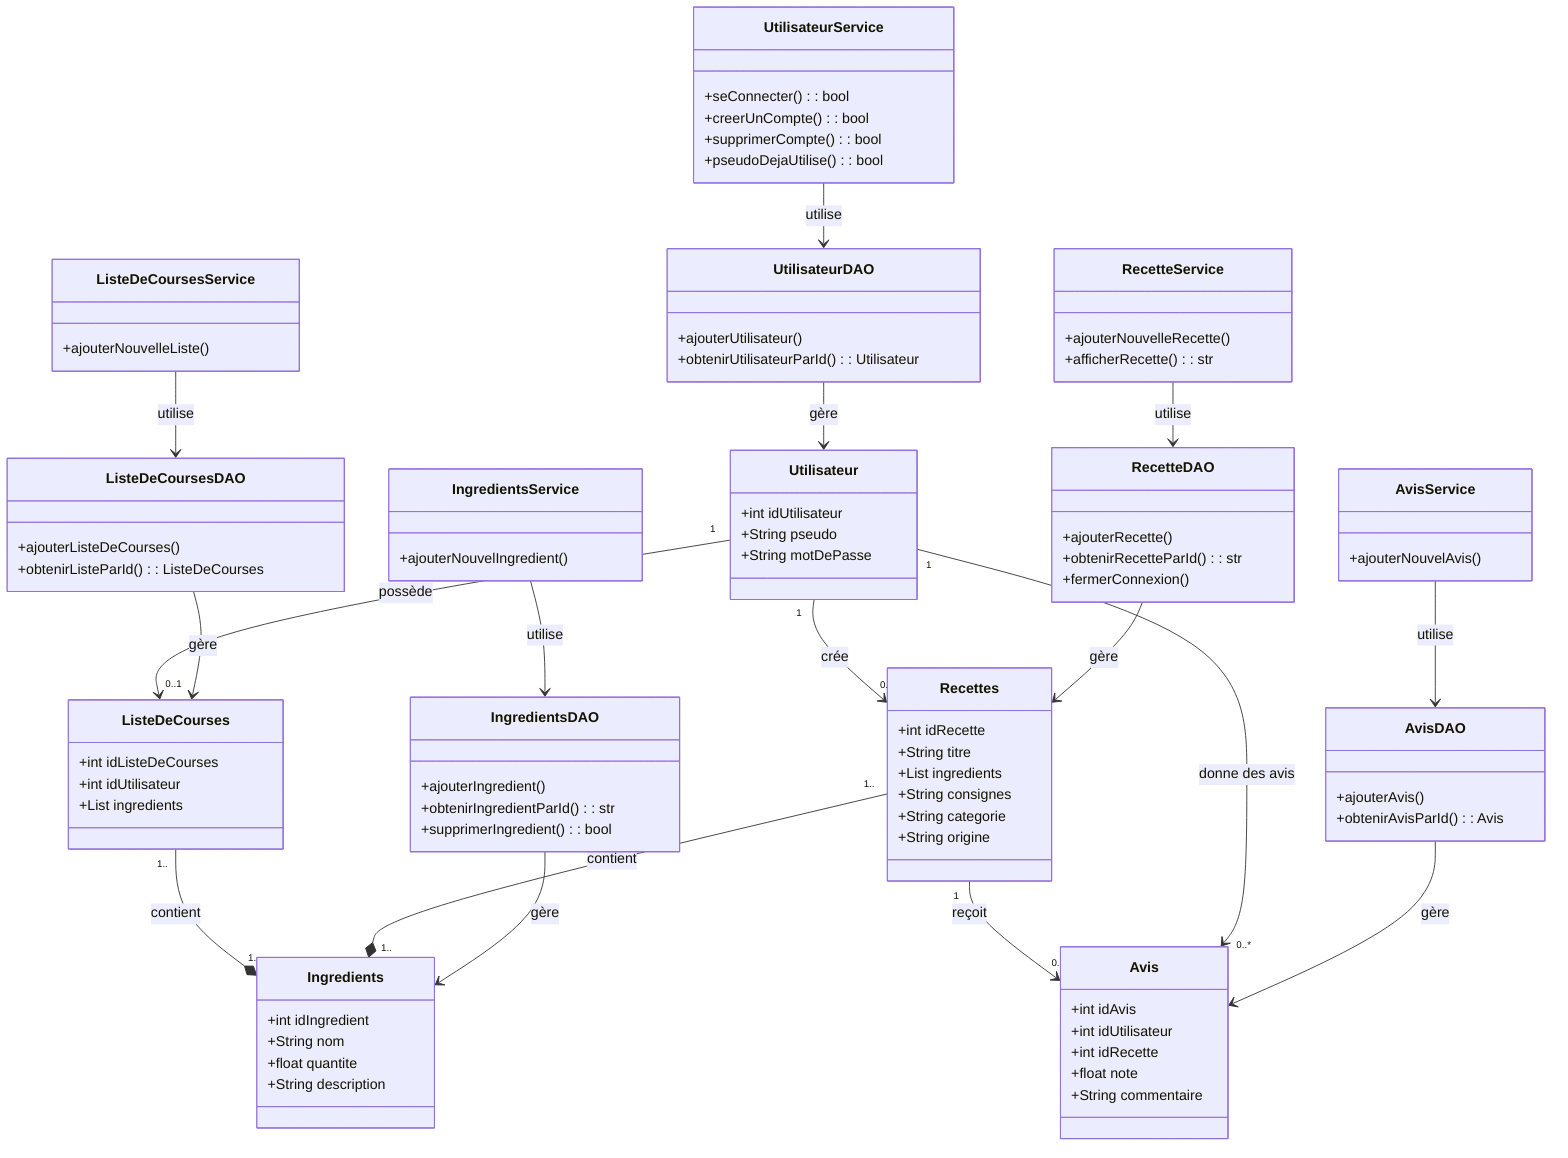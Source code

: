classDiagram
    class Recettes {
        +int idRecette
        +String titre
        +List<Ingredients> ingredients
        +String consignes
        +String categorie
        +String origine
    }

    class Ingredients {
        +int idIngredient
        +String nom
        +float quantite
        +String description
    }

    class Utilisateur {
        +int idUtilisateur
        +String pseudo
        +String motDePasse
        
    }

    class ListeDeCourses {
        +int idListeDeCourses
        +int idUtilisateur
        +List<Ingredients> ingredients
    }

    class Avis {
        +int idAvis
        +int idUtilisateur
        +int idRecette
        +float note
        +String commentaire
    }

    %% DAO and Service classes

    class RecetteDAO {
        +ajouterRecette()
        +obtenirRecetteParId() : str
        +fermerConnexion()
    }

    class RecetteService {
        +ajouterNouvelleRecette()
        +afficherRecette() : str
    }

    class IngredientsDAO {
        +ajouterIngredient()
        +obtenirIngredientParId() : str
        +supprimerIngredient() : bool
    }

    class IngredientsService {
        +ajouterNouvelIngredient()
    }

    class UtilisateurService {
        +seConnecter() : bool
        +creerUnCompte() : bool
        +supprimerCompte() : bool
        +pseudoDejaUtilise() : bool
    }

    class UtilisateurDAO {
        +ajouterUtilisateur()
        +obtenirUtilisateurParId() : Utilisateur
    }

    class ListeDeCoursesDAO {
        +ajouterListeDeCourses()
        +obtenirListeParId() : ListeDeCourses
    }

    class ListeDeCoursesService {
        +ajouterNouvelleListe()
    }

    class AvisDAO {
        +ajouterAvis()
        +obtenirAvisParId() : Avis
    }

    class AvisService {
        +ajouterNouvelAvis()
    }

    %% Relations
    RecetteService --> RecetteDAO : utilise
    RecetteDAO --> Recettes : gère

    IngredientsService --> IngredientsDAO : utilise
    IngredientsDAO --> Ingredients : gère

    UtilisateurService --> UtilisateurDAO : utilise
    UtilisateurDAO --> Utilisateur : gère

    ListeDeCoursesService --> ListeDeCoursesDAO : utilise
    ListeDeCoursesDAO --> ListeDeCourses : gère

    AvisService --> AvisDAO : utilise
    AvisDAO --> Avis : gère

    %% Cardinalities
    Utilisateur "1" --> "0..*" Recettes : crée
    Utilisateur "1" --> "0..*" Avis : donne des avis
    Utilisateur "1" --> "0..1" ListeDeCourses : possède
    Recettes "1.."--* "1.." Ingredients : contient
    ListeDeCourses "1.."--* "1.." Ingredients : contient
    Recettes "1" --> "0..*" Avis : reçoit